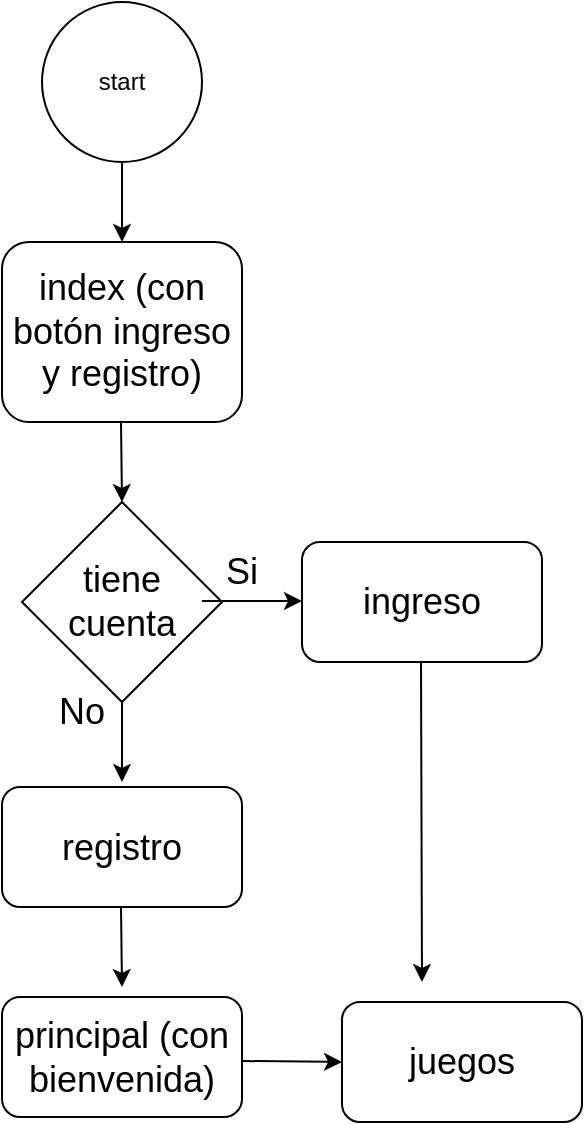 <mxfile>
    <diagram id="_WUjm8VA6oBo6OmQYCDc" name="Página-1">
        <mxGraphModel dx="820" dy="610" grid="1" gridSize="10" guides="1" tooltips="1" connect="1" arrows="1" fold="1" page="1" pageScale="1" pageWidth="827" pageHeight="1169" math="0" shadow="0">
            <root>
                <mxCell id="0"/>
                <mxCell id="1" parent="0"/>
                <mxCell id="9" value="&lt;font style=&quot;font-size: 18px;&quot;&gt;index (con botón ingreso y registro)&lt;/font&gt;" style="rounded=1;whiteSpace=wrap;html=1;" parent="1" vertex="1">
                    <mxGeometry x="70" y="340" width="120" height="90" as="geometry"/>
                </mxCell>
                <mxCell id="11" value="start" style="ellipse;whiteSpace=wrap;html=1;aspect=fixed;" parent="1" vertex="1">
                    <mxGeometry x="90" y="220" width="80" height="80" as="geometry"/>
                </mxCell>
                <mxCell id="12" value="" style="endArrow=classic;html=1;exitX=0.5;exitY=1;exitDx=0;exitDy=0;" parent="1" edge="1" source="11">
                    <mxGeometry width="50" height="50" relative="1" as="geometry">
                        <mxPoint x="129.5" y="320" as="sourcePoint"/>
                        <mxPoint x="130" y="340" as="targetPoint"/>
                    </mxGeometry>
                </mxCell>
                <mxCell id="13" value="" style="endArrow=classic;html=1;" parent="1" edge="1">
                    <mxGeometry width="50" height="50" relative="1" as="geometry">
                        <mxPoint x="129.5" y="430" as="sourcePoint"/>
                        <mxPoint x="130" y="470" as="targetPoint"/>
                    </mxGeometry>
                </mxCell>
                <mxCell id="14" value="&lt;font style=&quot;font-size: 18px;&quot;&gt;registro&lt;/font&gt;" style="rounded=1;whiteSpace=wrap;html=1;" parent="1" vertex="1">
                    <mxGeometry x="70" y="612.5" width="120" height="60" as="geometry"/>
                </mxCell>
                <mxCell id="18" value="&lt;font style=&quot;font-size: 18px;&quot;&gt;principal (con bienvenida)&lt;/font&gt;" style="rounded=1;whiteSpace=wrap;html=1;" parent="1" vertex="1">
                    <mxGeometry x="70" y="717.5" width="120" height="60" as="geometry"/>
                </mxCell>
                <mxCell id="19" value="" style="endArrow=classic;html=1;" parent="1" edge="1">
                    <mxGeometry width="50" height="50" relative="1" as="geometry">
                        <mxPoint x="190" y="749.5" as="sourcePoint"/>
                        <mxPoint x="240" y="750" as="targetPoint"/>
                    </mxGeometry>
                </mxCell>
                <mxCell id="20" value="&lt;font style=&quot;font-size: 18px;&quot;&gt;juegos&lt;/font&gt;" style="rounded=1;whiteSpace=wrap;html=1;" parent="1" vertex="1">
                    <mxGeometry x="240" y="720" width="120" height="60" as="geometry"/>
                </mxCell>
                <mxCell id="21" value="" style="endArrow=classic;html=1;" parent="1" edge="1">
                    <mxGeometry width="50" height="50" relative="1" as="geometry">
                        <mxPoint x="129.5" y="672.5" as="sourcePoint"/>
                        <mxPoint x="130" y="712.5" as="targetPoint"/>
                    </mxGeometry>
                </mxCell>
                <mxCell id="22" value="tiene cuenta" style="rhombus;whiteSpace=wrap;html=1;fontSize=18;" parent="1" vertex="1">
                    <mxGeometry x="80" y="470" width="100" height="100" as="geometry"/>
                </mxCell>
                <mxCell id="23" value="" style="endArrow=classic;html=1;" parent="1" edge="1">
                    <mxGeometry width="50" height="50" relative="1" as="geometry">
                        <mxPoint x="130" y="570" as="sourcePoint"/>
                        <mxPoint x="130" y="610" as="targetPoint"/>
                    </mxGeometry>
                </mxCell>
                <mxCell id="24" value="" style="endArrow=classic;html=1;" parent="1" edge="1">
                    <mxGeometry width="50" height="50" relative="1" as="geometry">
                        <mxPoint x="170" y="519.5" as="sourcePoint"/>
                        <mxPoint x="220" y="519.5" as="targetPoint"/>
                    </mxGeometry>
                </mxCell>
                <mxCell id="25" value="Si" style="text;strokeColor=none;align=center;fillColor=none;html=1;verticalAlign=middle;whiteSpace=wrap;rounded=0;fontSize=18;" parent="1" vertex="1">
                    <mxGeometry x="160" y="490" width="60" height="30" as="geometry"/>
                </mxCell>
                <mxCell id="26" value="No" style="text;strokeColor=none;align=center;fillColor=none;html=1;verticalAlign=middle;whiteSpace=wrap;rounded=0;fontSize=18;" parent="1" vertex="1">
                    <mxGeometry x="80" y="560" width="60" height="30" as="geometry"/>
                </mxCell>
                <mxCell id="27" value="ingreso" style="rounded=1;whiteSpace=wrap;html=1;fontSize=18;" parent="1" vertex="1">
                    <mxGeometry x="220" y="490" width="120" height="60" as="geometry"/>
                </mxCell>
                <mxCell id="29" value="" style="endArrow=classic;html=1;" parent="1" edge="1">
                    <mxGeometry width="50" height="50" relative="1" as="geometry">
                        <mxPoint x="279.5" y="550" as="sourcePoint"/>
                        <mxPoint x="280" y="710" as="targetPoint"/>
                    </mxGeometry>
                </mxCell>
            </root>
        </mxGraphModel>
    </diagram>
</mxfile>